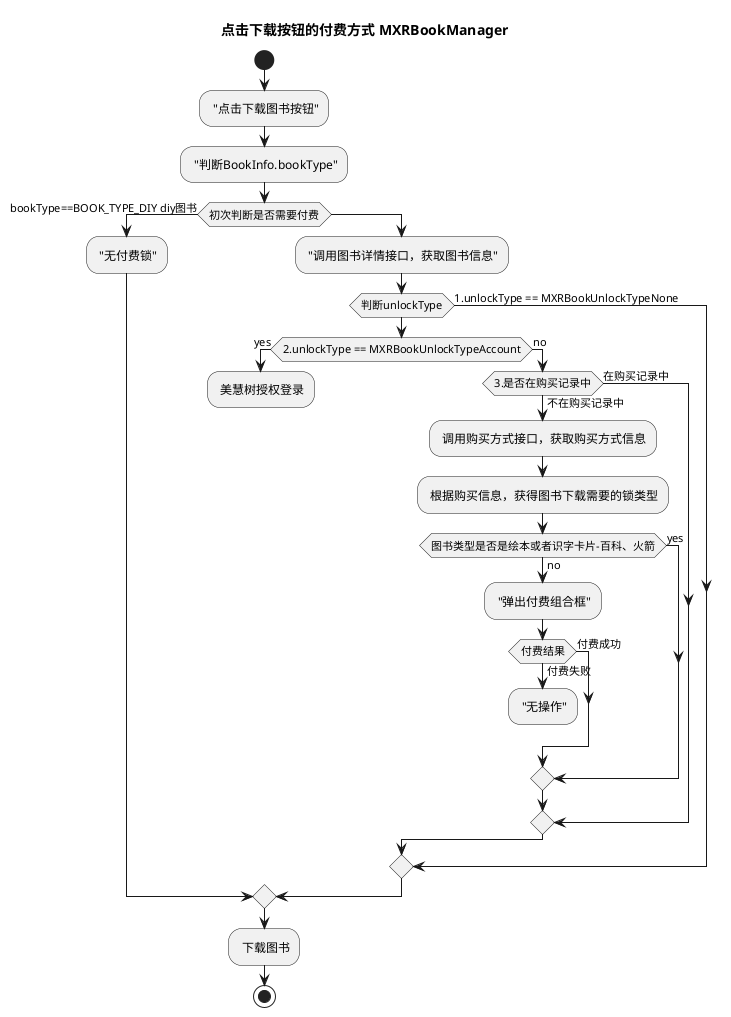 @startuml
title 点击下载按钮的付费方式 MXRBookManager
start
: "点击下载图书按钮";
: "判断BookInfo.bookType";
if (初次判断是否需要付费) then (bookType==BOOK_TYPE_DIY diy图书)
    : "无付费锁";
else
    : "调用图书详情接口，获取图书信息";
    if (判断unlockType) then (1.unlockType == MXRBookUnlockTypeNone)
    else
        if (2.unlockType == MXRBookUnlockTypeAccount) then (yes)
        : 美慧树授权登录;
        detach;
        else (no)
            if (3.是否在购买记录中) then (在购买记录中)
            else (不在购买记录中)
                : 调用购买方式接口，获取购买方式信息;
                : 根据购买信息，获得图书下载需要的锁类型;
                if (图书类型是否是绘本或者识字卡片-百科、火箭) then (yes)
                else (no)
                    : "弹出付费组合框";
                    if (付费结果) then (付费成功)
                    else (付费失败)
                        : "无操作";
                        detach;
                    endif
                endif
            endif
        endif
    endif
endif
: 下载图书;
stop
@enduml